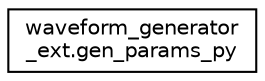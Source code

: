 digraph "Graphical Class Hierarchy"
{
 // LATEX_PDF_SIZE
  edge [fontname="Helvetica",fontsize="10",labelfontname="Helvetica",labelfontsize="10"];
  node [fontname="Helvetica",fontsize="10",shape=record];
  rankdir="LR";
  Node0 [label="waveform_generator\l_ext.gen_params_py",height=0.2,width=0.4,color="black", fillcolor="white", style="filled",URL="$classwaveform__generator__ext_1_1gen__params__py.html",tooltip="Python wrapper for the generation parameters structure, as defined in util.cpp."];
}
